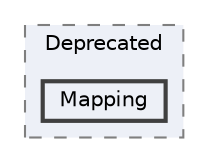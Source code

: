 digraph "Assets/Scripts/Deprecated/Mapping"
{
 // LATEX_PDF_SIZE
  bgcolor="transparent";
  edge [fontname=Helvetica,fontsize=10,labelfontname=Helvetica,labelfontsize=10];
  node [fontname=Helvetica,fontsize=10,shape=box,height=0.2,width=0.4];
  compound=true
  subgraph clusterdir_3683ce11a8cc3ccb44b4e9a786828c16 {
    graph [ bgcolor="#edf0f7", pencolor="grey50", label="Deprecated", fontname=Helvetica,fontsize=10 style="filled,dashed", URL="dir_3683ce11a8cc3ccb44b4e9a786828c16.html",tooltip=""]
  dir_4e4e2da6d14abc01a5d1ad278e461259 [label="Mapping", fillcolor="#edf0f7", color="grey25", style="filled,bold", URL="dir_4e4e2da6d14abc01a5d1ad278e461259.html",tooltip=""];
  }
}
